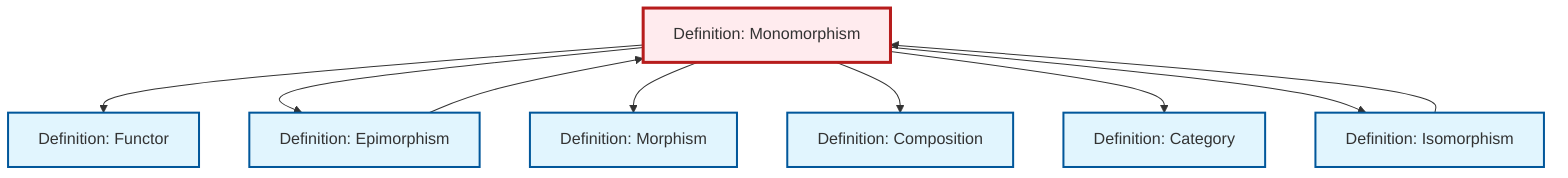 graph TD
    classDef definition fill:#e1f5fe,stroke:#01579b,stroke-width:2px
    classDef theorem fill:#f3e5f5,stroke:#4a148c,stroke-width:2px
    classDef axiom fill:#fff3e0,stroke:#e65100,stroke-width:2px
    classDef example fill:#e8f5e9,stroke:#1b5e20,stroke-width:2px
    classDef current fill:#ffebee,stroke:#b71c1c,stroke-width:3px
    def-functor["Definition: Functor"]:::definition
    def-monomorphism["Definition: Monomorphism"]:::definition
    def-morphism["Definition: Morphism"]:::definition
    def-category["Definition: Category"]:::definition
    def-epimorphism["Definition: Epimorphism"]:::definition
    def-composition["Definition: Composition"]:::definition
    def-isomorphism["Definition: Isomorphism"]:::definition
    def-epimorphism --> def-monomorphism
    def-monomorphism --> def-functor
    def-monomorphism --> def-epimorphism
    def-monomorphism --> def-morphism
    def-isomorphism --> def-monomorphism
    def-monomorphism --> def-composition
    def-monomorphism --> def-category
    def-monomorphism --> def-isomorphism
    class def-monomorphism current